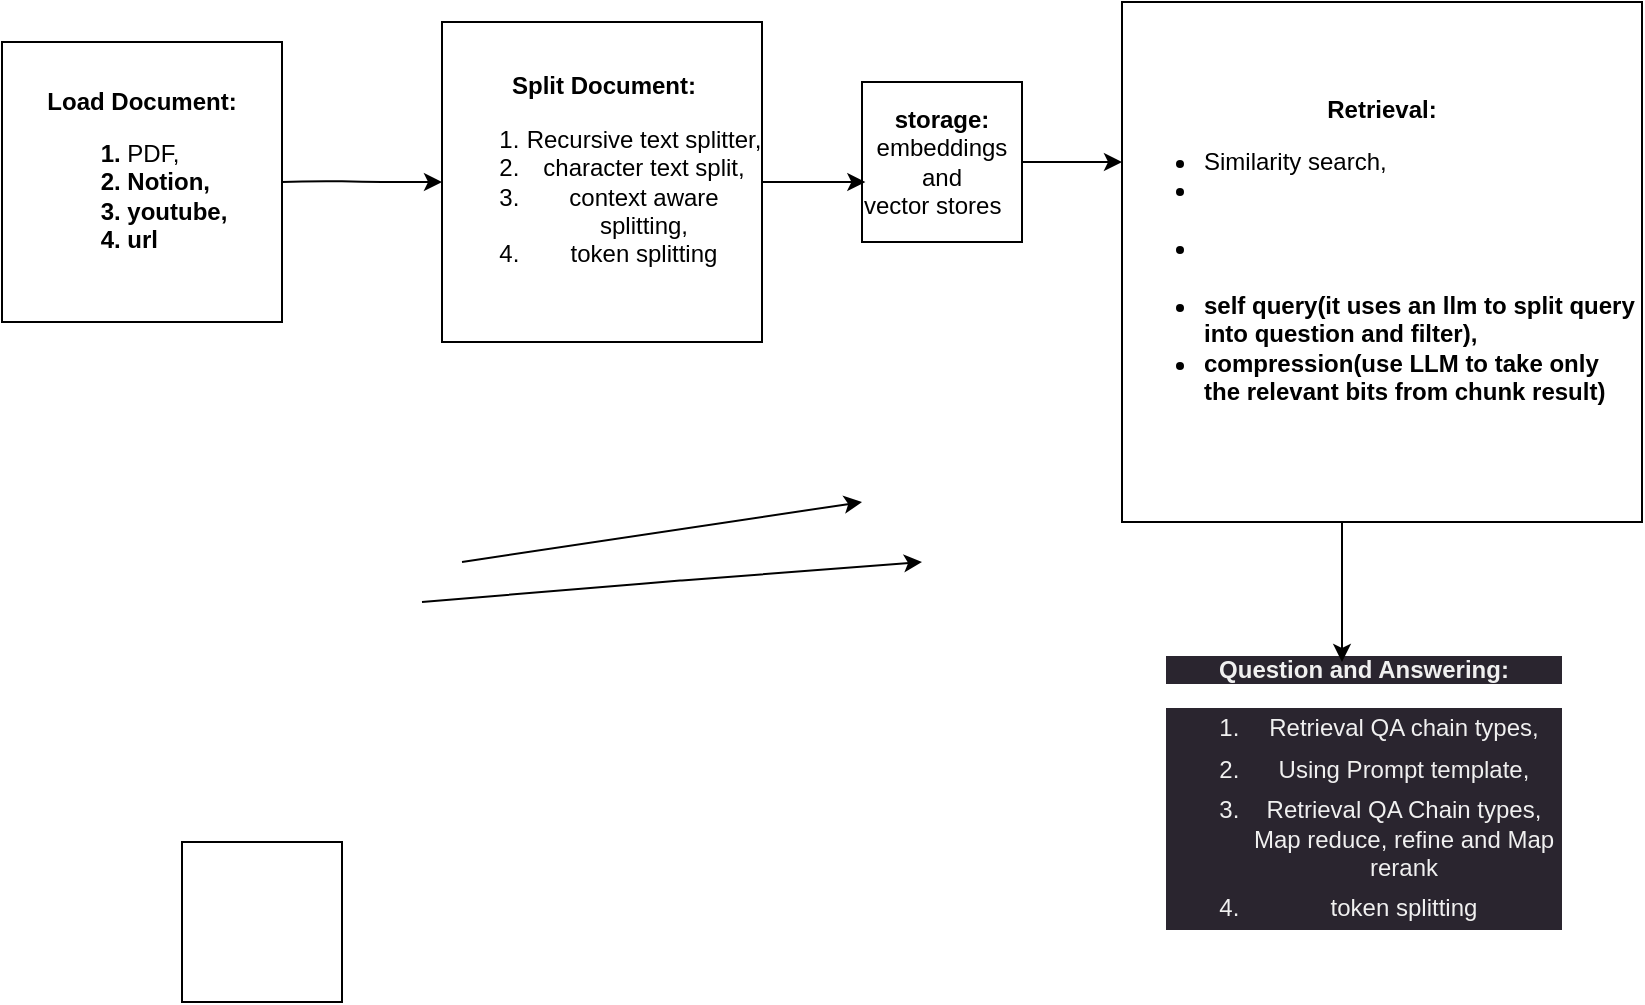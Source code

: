 <mxfile>
    <diagram id="l6sd9zgB9RCdRj96Qipt" name="Page-1">
        <mxGraphModel dx="929" dy="667" grid="1" gridSize="10" guides="1" tooltips="1" connect="1" arrows="1" fold="1" page="1" pageScale="1" pageWidth="850" pageHeight="1100" math="0" shadow="0">
            <root>
                <mxCell id="0"/>
                <mxCell id="1" parent="0"/>
                <mxCell id="2" value="&lt;b&gt;Load Document: &lt;br&gt;&lt;div style=&quot;&quot;&gt;&lt;ol&gt;&lt;li style=&quot;text-align: left;&quot;&gt;&lt;span style=&quot;background-color: initial; font-weight: normal;&quot;&gt;PDF,&lt;/span&gt;&lt;/li&gt;&lt;li style=&quot;text-align: left;&quot;&gt;&lt;span style=&quot;background-color: initial;&quot;&gt;Notion,&lt;/span&gt;&lt;/li&gt;&lt;li style=&quot;text-align: left;&quot;&gt;&lt;span style=&quot;background-color: initial;&quot;&gt;youtube,&lt;/span&gt;&lt;/li&gt;&lt;li style=&quot;text-align: left;&quot;&gt;&lt;span style=&quot;background-color: initial;&quot;&gt;url&lt;/span&gt;&lt;/li&gt;&lt;/ol&gt;&lt;/div&gt;&lt;/b&gt;" style="whiteSpace=wrap;html=1;aspect=fixed;" parent="1" vertex="1">
                    <mxGeometry x="10" y="140" width="140" height="140" as="geometry"/>
                </mxCell>
                <mxCell id="4" value="&lt;div style=&quot;text-align: center;&quot;&gt;&lt;b style=&quot;background-color: initial;&quot;&gt;Split Document:&lt;/b&gt;&lt;/div&gt;&lt;div style=&quot;text-align: center;&quot;&gt;&lt;ol&gt;&lt;li&gt;&lt;span style=&quot;background-color: initial;&quot;&gt;Recursive text splitter,&lt;/span&gt;&lt;/li&gt;&lt;li&gt;&lt;span style=&quot;background-color: initial;&quot;&gt;character text split,&lt;/span&gt;&lt;/li&gt;&lt;li&gt;&lt;span style=&quot;background-color: initial;&quot;&gt;context aware splitting,&lt;/span&gt;&lt;/li&gt;&lt;li&gt;&lt;span style=&quot;background-color: initial;&quot;&gt;token splitting&lt;/span&gt;&lt;/li&gt;&lt;/ol&gt;&lt;/div&gt;" style="whiteSpace=wrap;html=1;aspect=fixed;align=left;" parent="1" vertex="1">
                    <mxGeometry x="230" y="130" width="160" height="160" as="geometry"/>
                </mxCell>
                <mxCell id="5" value="&lt;b&gt;storage:&lt;/b&gt;&lt;br&gt;&lt;div style=&quot;&quot;&gt;&lt;span style=&quot;background-color: initial;&quot;&gt;embeddings and&lt;/span&gt;&lt;/div&gt;&lt;div style=&quot;text-align: left;&quot;&gt;&lt;span style=&quot;background-color: initial;&quot;&gt;vector stores&lt;/span&gt;&lt;/div&gt;" style="whiteSpace=wrap;html=1;aspect=fixed;" parent="1" vertex="1">
                    <mxGeometry x="440" y="160" width="80" height="80" as="geometry"/>
                </mxCell>
                <mxCell id="6" value="&lt;b&gt;Retrieval:&lt;br&gt;&lt;div style=&quot;text-align: left;&quot;&gt;&lt;ul&gt;&lt;li&gt;&lt;span style=&quot;background-color: initial; font-weight: normal;&quot;&gt;Similarity search,&amp;nbsp;&lt;/span&gt;&lt;/li&gt;&lt;li&gt;&lt;font color=&quot;#ffffff&quot;&gt;Maximum&lt;/font&gt;&lt;span style=&quot;color: rgb(86, 156, 214);&quot;&gt; &lt;/span&gt;&lt;font color=&quot;#ffffff&quot;&gt;marginal relevance(adds diversity to the response),&lt;/font&gt;&lt;/li&gt;&lt;li&gt;&lt;span style=&quot;color: rgb(255, 255, 255);&quot;&gt;working with metadata(adding filter manually),&amp;nbsp;&lt;/span&gt;&lt;/li&gt;&lt;li&gt;self query(it uses an llm to split query into question and filter),&lt;/li&gt;&lt;li&gt;compression(use LLM to take only the relevant bits from chunk result)&lt;/li&gt;&lt;/ul&gt;&lt;/div&gt;&lt;/b&gt;" style="whiteSpace=wrap;html=1;aspect=fixed;" parent="1" vertex="1">
                    <mxGeometry x="570" y="120" width="260" height="260" as="geometry"/>
                </mxCell>
                <mxCell id="9" value="" style="endArrow=classic;html=1;exitX=1;exitY=0.5;exitDx=0;exitDy=0;" parent="1" source="5" edge="1">
                    <mxGeometry width="50" height="50" relative="1" as="geometry">
                        <mxPoint x="520" y="250" as="sourcePoint"/>
                        <mxPoint x="570" y="200" as="targetPoint"/>
                        <Array as="points"/>
                    </mxGeometry>
                </mxCell>
                <mxCell id="10" value="" style="endArrow=classic;html=1;exitX=1;exitY=0.5;exitDx=0;exitDy=0;entryX=0.021;entryY=0.625;entryDx=0;entryDy=0;entryPerimeter=0;" parent="1" source="4" target="5" edge="1">
                    <mxGeometry width="50" height="50" relative="1" as="geometry">
                        <mxPoint x="400" y="280" as="sourcePoint"/>
                        <mxPoint x="450" y="230" as="targetPoint"/>
                        <Array as="points"/>
                    </mxGeometry>
                </mxCell>
                <mxCell id="11" value="" style="edgeStyle=none;orthogonalLoop=1;jettySize=auto;html=1;" parent="1" edge="1">
                    <mxGeometry width="100" relative="1" as="geometry">
                        <mxPoint x="150" y="210" as="sourcePoint"/>
                        <mxPoint x="230" y="210" as="targetPoint"/>
                        <Array as="points">
                            <mxPoint x="170" y="209.5"/>
                            <mxPoint x="200" y="210"/>
                        </Array>
                    </mxGeometry>
                </mxCell>
                <mxCell id="14" value="" style="endArrow=classic;html=1;fontColor=#FFFFFF;" edge="1" parent="1">
                    <mxGeometry width="50" height="50" relative="1" as="geometry">
                        <mxPoint x="240" y="400" as="sourcePoint"/>
                        <mxPoint x="440" y="370" as="targetPoint"/>
                        <Array as="points"/>
                    </mxGeometry>
                </mxCell>
                <mxCell id="15" value="" style="endArrow=classic;html=1;fontColor=#FFFFFF;" edge="1" parent="1">
                    <mxGeometry width="50" height="50" relative="1" as="geometry">
                        <mxPoint x="220" y="420" as="sourcePoint"/>
                        <mxPoint x="470" y="400" as="targetPoint"/>
                        <Array as="points">
                            <mxPoint x="340" y="410"/>
                        </Array>
                    </mxGeometry>
                </mxCell>
                <mxCell id="19" value="&lt;div style=&quot;border-color: rgb(0, 0, 0); color: rgb(240, 240, 240); font-family: Helvetica; font-size: 12px; font-style: normal; font-variant-ligatures: normal; font-variant-caps: normal; font-weight: 400; letter-spacing: normal; orphans: 2; text-indent: 0px; text-transform: none; widows: 2; word-spacing: 0px; -webkit-text-stroke-width: 0px; background-color: rgb(42, 37, 47); text-decoration-thickness: initial; text-decoration-style: initial; text-decoration-color: initial; text-align: center;&quot;&gt;&lt;b style=&quot;border-color: rgb(0, 0, 0); background-color: initial;&quot;&gt;Question and Answering:&lt;/b&gt;&lt;/div&gt;&lt;div style=&quot;border-color: rgb(0, 0, 0); color: rgb(240, 240, 240); font-family: Helvetica; font-size: 12px; font-style: normal; font-variant-ligatures: normal; font-variant-caps: normal; font-weight: 400; letter-spacing: normal; orphans: 2; text-indent: 0px; text-transform: none; widows: 2; word-spacing: 0px; -webkit-text-stroke-width: 0px; background-color: rgb(42, 37, 47); text-decoration-thickness: initial; text-decoration-style: initial; text-decoration-color: initial; text-align: center;&quot;&gt;&lt;ol style=&quot;border-color: rgb(0, 0, 0);&quot;&gt;&lt;li style=&quot;padding: 3px 0px; border-color: rgb(0, 0, 0);&quot;&gt;&lt;span style=&quot;border-color: rgb(0, 0, 0); background-color: initial;&quot;&gt;Retrieval QA chain types,&lt;/span&gt;&lt;/li&gt;&lt;li style=&quot;padding: 3px 0px; border-color: rgb(0, 0, 0);&quot;&gt;&lt;span style=&quot;border-color: rgb(0, 0, 0); background-color: initial;&quot;&gt;Using Prompt template,&lt;/span&gt;&lt;/li&gt;&lt;li style=&quot;padding: 3px 0px; border-color: rgb(0, 0, 0);&quot;&gt;Retrieval QA Chain types, Map reduce, refine and Map rerank&lt;/li&gt;&lt;li style=&quot;padding: 3px 0px; border-color: rgb(0, 0, 0);&quot;&gt;&lt;span style=&quot;border-color: rgb(0, 0, 0); background-color: initial;&quot;&gt;token splitting&lt;/span&gt;&lt;/li&gt;&lt;/ol&gt;&lt;/div&gt;" style="text;whiteSpace=wrap;html=1;fontColor=#FFFFFF;" vertex="1" parent="1">
                    <mxGeometry x="590" y="440" width="200" height="140" as="geometry"/>
                </mxCell>
                <mxCell id="20" style="edgeStyle=none;html=1;fontColor=#FFFFFF;" edge="1" parent="1">
                    <mxGeometry relative="1" as="geometry">
                        <mxPoint x="680" y="380" as="sourcePoint"/>
                        <mxPoint x="680" y="450" as="targetPoint"/>
                        <Array as="points">
                            <mxPoint x="680" y="380"/>
                        </Array>
                    </mxGeometry>
                </mxCell>
                <mxCell id="21" value="&lt;span style=&quot;color: rgba(0, 0, 0, 0); font-family: monospace; font-size: 0px; text-align: start;&quot;&gt;%3CmxGraphModel%3E%3Croot%3E%3CmxCell%20id%3D%220%22%2F%3E%3CmxCell%20id%3D%221%22%20parent%3D%220%22%2F%3E%3CmxCell%20id%3D%222%22%20value%3D%22%26lt%3Bdiv%20style%3D%26quot%3Bborder-color%3A%20rgb(0%2C%200%2C%200)%3B%20color%3A%20rgb(240%2C%20240%2C%20240)%3B%20font-family%3A%20Helvetica%3B%20font-size%3A%2012px%3B%20font-style%3A%20normal%3B%20font-variant-ligatures%3A%20normal%3B%20font-variant-caps%3A%20normal%3B%20font-weight%3A%20400%3B%20letter-spacing%3A%20normal%3B%20orphans%3A%202%3B%20text-indent%3A%200px%3B%20text-transform%3A%20none%3B%20widows%3A%202%3B%20word-spacing%3A%200px%3B%20-webkit-text-stroke-width%3A%200px%3B%20background-color%3A%20rgb(42%2C%2037%2C%2047)%3B%20text-decoration-thickness%3A%20initial%3B%20text-decoration-style%3A%20initial%3B%20text-decoration-color%3A%20initial%3B%20text-align%3A%20center%3B%26quot%3B%26gt%3B%26lt%3Bb%20style%3D%26quot%3Bborder-color%3A%20rgb(0%2C%200%2C%200)%3B%20background-color%3A%20initial%3B%26quot%3B%26gt%3BQuestion%20and%20Answering%3A%26lt%3B%2Fb%26gt%3B%26lt%3B%2Fdiv%26gt%3B%26lt%3Bdiv%20style%3D%26quot%3Bborder-color%3A%20rgb(0%2C%200%2C%200)%3B%20color%3A%20rgb(240%2C%20240%2C%20240)%3B%20font-family%3A%20Helvetica%3B%20font-size%3A%2012px%3B%20font-style%3A%20normal%3B%20font-variant-ligatures%3A%20normal%3B%20font-variant-caps%3A%20normal%3B%20font-weight%3A%20400%3B%20letter-spacing%3A%20normal%3B%20orphans%3A%202%3B%20text-indent%3A%200px%3B%20text-transform%3A%20none%3B%20widows%3A%202%3B%20word-spacing%3A%200px%3B%20-webkit-text-stroke-width%3A%200px%3B%20background-color%3A%20rgb(42%2C%2037%2C%2047)%3B%20text-decoration-thickness%3A%20initial%3B%20text-decoration-style%3A%20initial%3B%20text-decoration-color%3A%20initial%3B%20text-align%3A%20center%3B%26quot%3B%26gt%3B%26lt%3Bol%20style%3D%26quot%3Bborder-color%3A%20rgb(0%2C%200%2C%200)%3B%26quot%3B%26gt%3B%26lt%3Bli%20style%3D%26quot%3Bpadding%3A%203px%200px%3B%20border-color%3A%20rgb(0%2C%200%2C%200)%3B%26quot%3B%26gt%3B%26lt%3Bspan%20style%3D%26quot%3Bborder-color%3A%20rgb(0%2C%200%2C%200)%3B%20background-color%3A%20initial%3B%26quot%3B%26gt%3BRetrieval%20QA%20chain%20types%2C%26lt%3B%2Fspan%26gt%3B%26lt%3B%2Fli%26gt%3B%26lt%3Bli%20style%3D%26quot%3Bpadding%3A%203px%200px%3B%20border-color%3A%20rgb(0%2C%200%2C%200)%3B%26quot%3B%26gt%3B%26lt%3Bspan%20style%3D%26quot%3Bborder-color%3A%20rgb(0%2C%200%2C%200)%3B%20background-color%3A%20initial%3B%26quot%3B%26gt%3BUsing%20Prompt%20template%2C%26lt%3B%2Fspan%26gt%3B%26lt%3B%2Fli%26gt%3B%26lt%3Bli%20style%3D%26quot%3Bpadding%3A%203px%200px%3B%20border-color%3A%20rgb(0%2C%200%2C%200)%3B%26quot%3B%26gt%3BRetrieval%20QA%20Chain%20types%2C%20Map%20reduce%2C%20refine%20and%20Map%20rerank%26lt%3B%2Fli%26gt%3B%26lt%3Bli%20style%3D%26quot%3Bpadding%3A%203px%200px%3B%20border-color%3A%20rgb(0%2C%200%2C%200)%3B%26quot%3B%26gt%3B%26lt%3Bspan%20style%3D%26quot%3Bborder-color%3A%20rgb(0%2C%200%2C%200)%3B%20background-color%3A%20initial%3B%26quot%3B%26gt%3Btoken%20splitting%26lt%3B%2Fspan%26gt%3B%26lt%3B%2Fli%26gt%3B%26lt%3B%2Fol%26gt%3B%26lt%3B%2Fdiv%26gt%3B%22%20style%3D%22text%3BwhiteSpace%3Dwrap%3Bhtml%3D1%3BfontColor%3D%23FFFFFF%3B%22%20vertex%3D%221%22%20parent%3D%221%22%3E%3CmxGeometry%20x%3D%22590%22%20y%3D%22440%22%20width%3D%22200%22%20height%3D%22140%22%20as%3D%22geometry%22%2F%3E%3C%2FmxCell%3E%3C%2Froot%3E%3C%2FmxGraphModel%3E&lt;/span&gt;" style="whiteSpace=wrap;html=1;aspect=fixed;fontColor=#FFFFFF;" vertex="1" parent="1">
                    <mxGeometry x="100" y="540" width="80" height="80" as="geometry"/>
                </mxCell>
            </root>
        </mxGraphModel>
    </diagram>
</mxfile>
